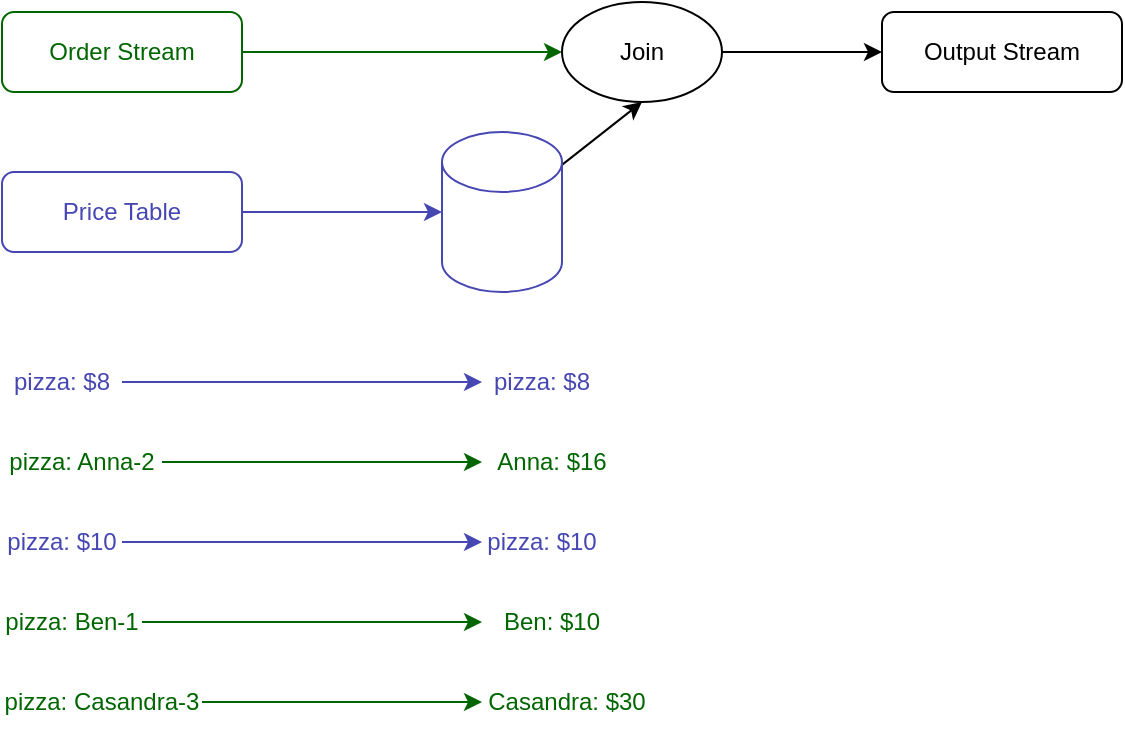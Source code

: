 <mxfile version="24.7.6">
  <diagram name="페이지-1" id="V4AV_RmFJt2NX07-JDYr">
    <mxGraphModel dx="476" dy="906" grid="1" gridSize="10" guides="1" tooltips="1" connect="1" arrows="1" fold="1" page="1" pageScale="1" pageWidth="1169" pageHeight="827" math="0" shadow="0">
      <root>
        <mxCell id="0" />
        <mxCell id="1" parent="0" />
        <mxCell id="9iJV0XE2zEEoffiEE522-6" style="edgeStyle=orthogonalEdgeStyle;rounded=0;orthogonalLoop=1;jettySize=auto;html=1;entryX=0;entryY=0.5;entryDx=0;entryDy=0;strokeColor=#006600;" edge="1" parent="1" source="9iJV0XE2zEEoffiEE522-1" target="9iJV0XE2zEEoffiEE522-2">
          <mxGeometry relative="1" as="geometry" />
        </mxCell>
        <mxCell id="9iJV0XE2zEEoffiEE522-1" value="&lt;div&gt;Order Stream&lt;/div&gt;" style="rounded=1;whiteSpace=wrap;html=1;strokeColor=#006600;fontColor=#006600;" vertex="1" parent="1">
          <mxGeometry x="80" y="160" width="120" height="40" as="geometry" />
        </mxCell>
        <mxCell id="9iJV0XE2zEEoffiEE522-7" style="edgeStyle=orthogonalEdgeStyle;rounded=0;orthogonalLoop=1;jettySize=auto;html=1;entryX=0;entryY=0.5;entryDx=0;entryDy=0;" edge="1" parent="1" source="9iJV0XE2zEEoffiEE522-2" target="9iJV0XE2zEEoffiEE522-3">
          <mxGeometry relative="1" as="geometry" />
        </mxCell>
        <mxCell id="9iJV0XE2zEEoffiEE522-2" value="Join" style="ellipse;whiteSpace=wrap;html=1;" vertex="1" parent="1">
          <mxGeometry x="360" y="155" width="80" height="50" as="geometry" />
        </mxCell>
        <mxCell id="9iJV0XE2zEEoffiEE522-3" value="Output Stream" style="rounded=1;whiteSpace=wrap;html=1;" vertex="1" parent="1">
          <mxGeometry x="520" y="160" width="120" height="40" as="geometry" />
        </mxCell>
        <mxCell id="9iJV0XE2zEEoffiEE522-8" style="edgeStyle=orthogonalEdgeStyle;rounded=0;orthogonalLoop=1;jettySize=auto;html=1;strokeColor=#4747B3;" edge="1" parent="1" source="9iJV0XE2zEEoffiEE522-4" target="9iJV0XE2zEEoffiEE522-5">
          <mxGeometry relative="1" as="geometry" />
        </mxCell>
        <mxCell id="9iJV0XE2zEEoffiEE522-4" value="Price Table" style="rounded=1;whiteSpace=wrap;html=1;strokeColor=#4747B3;fontColor=#4747B3;" vertex="1" parent="1">
          <mxGeometry x="80" y="240" width="120" height="40" as="geometry" />
        </mxCell>
        <mxCell id="9iJV0XE2zEEoffiEE522-9" style="rounded=0;orthogonalLoop=1;jettySize=auto;html=1;entryX=0.5;entryY=1;entryDx=0;entryDy=0;" edge="1" parent="1" source="9iJV0XE2zEEoffiEE522-5" target="9iJV0XE2zEEoffiEE522-2">
          <mxGeometry relative="1" as="geometry">
            <mxPoint x="400" y="210" as="targetPoint" />
          </mxGeometry>
        </mxCell>
        <mxCell id="9iJV0XE2zEEoffiEE522-5" value="" style="shape=cylinder3;whiteSpace=wrap;html=1;boundedLbl=1;backgroundOutline=1;size=15;strokeColor=#4747B3;" vertex="1" parent="1">
          <mxGeometry x="300" y="220" width="60" height="80" as="geometry" />
        </mxCell>
        <mxCell id="9iJV0XE2zEEoffiEE522-12" style="edgeStyle=orthogonalEdgeStyle;rounded=0;orthogonalLoop=1;jettySize=auto;html=1;entryX=0;entryY=0.5;entryDx=0;entryDy=0;fontColor=#4747B3;strokeColor=#4747B3;" edge="1" parent="1" source="9iJV0XE2zEEoffiEE522-10" target="9iJV0XE2zEEoffiEE522-11">
          <mxGeometry relative="1" as="geometry" />
        </mxCell>
        <mxCell id="9iJV0XE2zEEoffiEE522-10" value="pizza: $8" style="text;html=1;align=center;verticalAlign=middle;whiteSpace=wrap;rounded=0;fontColor=#4747B3;" vertex="1" parent="1">
          <mxGeometry x="80" y="330" width="60" height="30" as="geometry" />
        </mxCell>
        <mxCell id="9iJV0XE2zEEoffiEE522-11" value="pizza: $8" style="text;html=1;align=center;verticalAlign=middle;whiteSpace=wrap;rounded=0;fontColor=#4747B3;" vertex="1" parent="1">
          <mxGeometry x="320" y="330" width="60" height="30" as="geometry" />
        </mxCell>
        <mxCell id="9iJV0XE2zEEoffiEE522-15" style="edgeStyle=orthogonalEdgeStyle;rounded=0;orthogonalLoop=1;jettySize=auto;html=1;entryX=0;entryY=0.5;entryDx=0;entryDy=0;fontColor=#006600;strokeColor=#006600;" edge="1" parent="1" source="9iJV0XE2zEEoffiEE522-13" target="9iJV0XE2zEEoffiEE522-14">
          <mxGeometry relative="1" as="geometry" />
        </mxCell>
        <mxCell id="9iJV0XE2zEEoffiEE522-13" value="pizza: Anna-2" style="text;html=1;align=center;verticalAlign=middle;whiteSpace=wrap;rounded=0;fontColor=#006600;" vertex="1" parent="1">
          <mxGeometry x="80" y="370" width="80" height="30" as="geometry" />
        </mxCell>
        <mxCell id="9iJV0XE2zEEoffiEE522-14" value="Anna: $16" style="text;html=1;align=center;verticalAlign=middle;whiteSpace=wrap;rounded=0;fontColor=#006600;" vertex="1" parent="1">
          <mxGeometry x="320" y="370" width="70" height="30" as="geometry" />
        </mxCell>
        <mxCell id="9iJV0XE2zEEoffiEE522-16" style="edgeStyle=orthogonalEdgeStyle;rounded=0;orthogonalLoop=1;jettySize=auto;html=1;entryX=0;entryY=0.5;entryDx=0;entryDy=0;fontColor=#4747B3;strokeColor=#4747B3;" edge="1" parent="1" source="9iJV0XE2zEEoffiEE522-17" target="9iJV0XE2zEEoffiEE522-18">
          <mxGeometry relative="1" as="geometry" />
        </mxCell>
        <mxCell id="9iJV0XE2zEEoffiEE522-17" value="pizza: $10" style="text;html=1;align=center;verticalAlign=middle;whiteSpace=wrap;rounded=0;fontColor=#4747B3;" vertex="1" parent="1">
          <mxGeometry x="80" y="410" width="60" height="30" as="geometry" />
        </mxCell>
        <mxCell id="9iJV0XE2zEEoffiEE522-18" value="pizza: $10" style="text;html=1;align=center;verticalAlign=middle;whiteSpace=wrap;rounded=0;fontColor=#4747B3;" vertex="1" parent="1">
          <mxGeometry x="320" y="410" width="60" height="30" as="geometry" />
        </mxCell>
        <mxCell id="9iJV0XE2zEEoffiEE522-19" style="edgeStyle=orthogonalEdgeStyle;rounded=0;orthogonalLoop=1;jettySize=auto;html=1;entryX=0;entryY=0.5;entryDx=0;entryDy=0;fontColor=#006600;strokeColor=#006600;" edge="1" parent="1" source="9iJV0XE2zEEoffiEE522-20" target="9iJV0XE2zEEoffiEE522-21">
          <mxGeometry relative="1" as="geometry" />
        </mxCell>
        <mxCell id="9iJV0XE2zEEoffiEE522-20" value="pizza: Ben-1" style="text;html=1;align=center;verticalAlign=middle;whiteSpace=wrap;rounded=0;fontColor=#006600;" vertex="1" parent="1">
          <mxGeometry x="80" y="450" width="70" height="30" as="geometry" />
        </mxCell>
        <mxCell id="9iJV0XE2zEEoffiEE522-21" value="Ben: $10" style="text;html=1;align=center;verticalAlign=middle;whiteSpace=wrap;rounded=0;fontColor=#006600;" vertex="1" parent="1">
          <mxGeometry x="320" y="450" width="70" height="30" as="geometry" />
        </mxCell>
        <mxCell id="9iJV0XE2zEEoffiEE522-22" style="edgeStyle=orthogonalEdgeStyle;rounded=0;orthogonalLoop=1;jettySize=auto;html=1;entryX=0;entryY=0.5;entryDx=0;entryDy=0;fontColor=#006600;strokeColor=#006600;" edge="1" parent="1" source="9iJV0XE2zEEoffiEE522-23" target="9iJV0XE2zEEoffiEE522-24">
          <mxGeometry relative="1" as="geometry" />
        </mxCell>
        <mxCell id="9iJV0XE2zEEoffiEE522-23" value="pizza: Casandra-3" style="text;html=1;align=center;verticalAlign=middle;whiteSpace=wrap;rounded=0;fontColor=#006600;" vertex="1" parent="1">
          <mxGeometry x="80" y="490" width="100" height="30" as="geometry" />
        </mxCell>
        <mxCell id="9iJV0XE2zEEoffiEE522-24" value="Casandra: $30" style="text;html=1;align=center;verticalAlign=middle;whiteSpace=wrap;rounded=0;fontColor=#006600;" vertex="1" parent="1">
          <mxGeometry x="320" y="490" width="85" height="30" as="geometry" />
        </mxCell>
      </root>
    </mxGraphModel>
  </diagram>
</mxfile>

